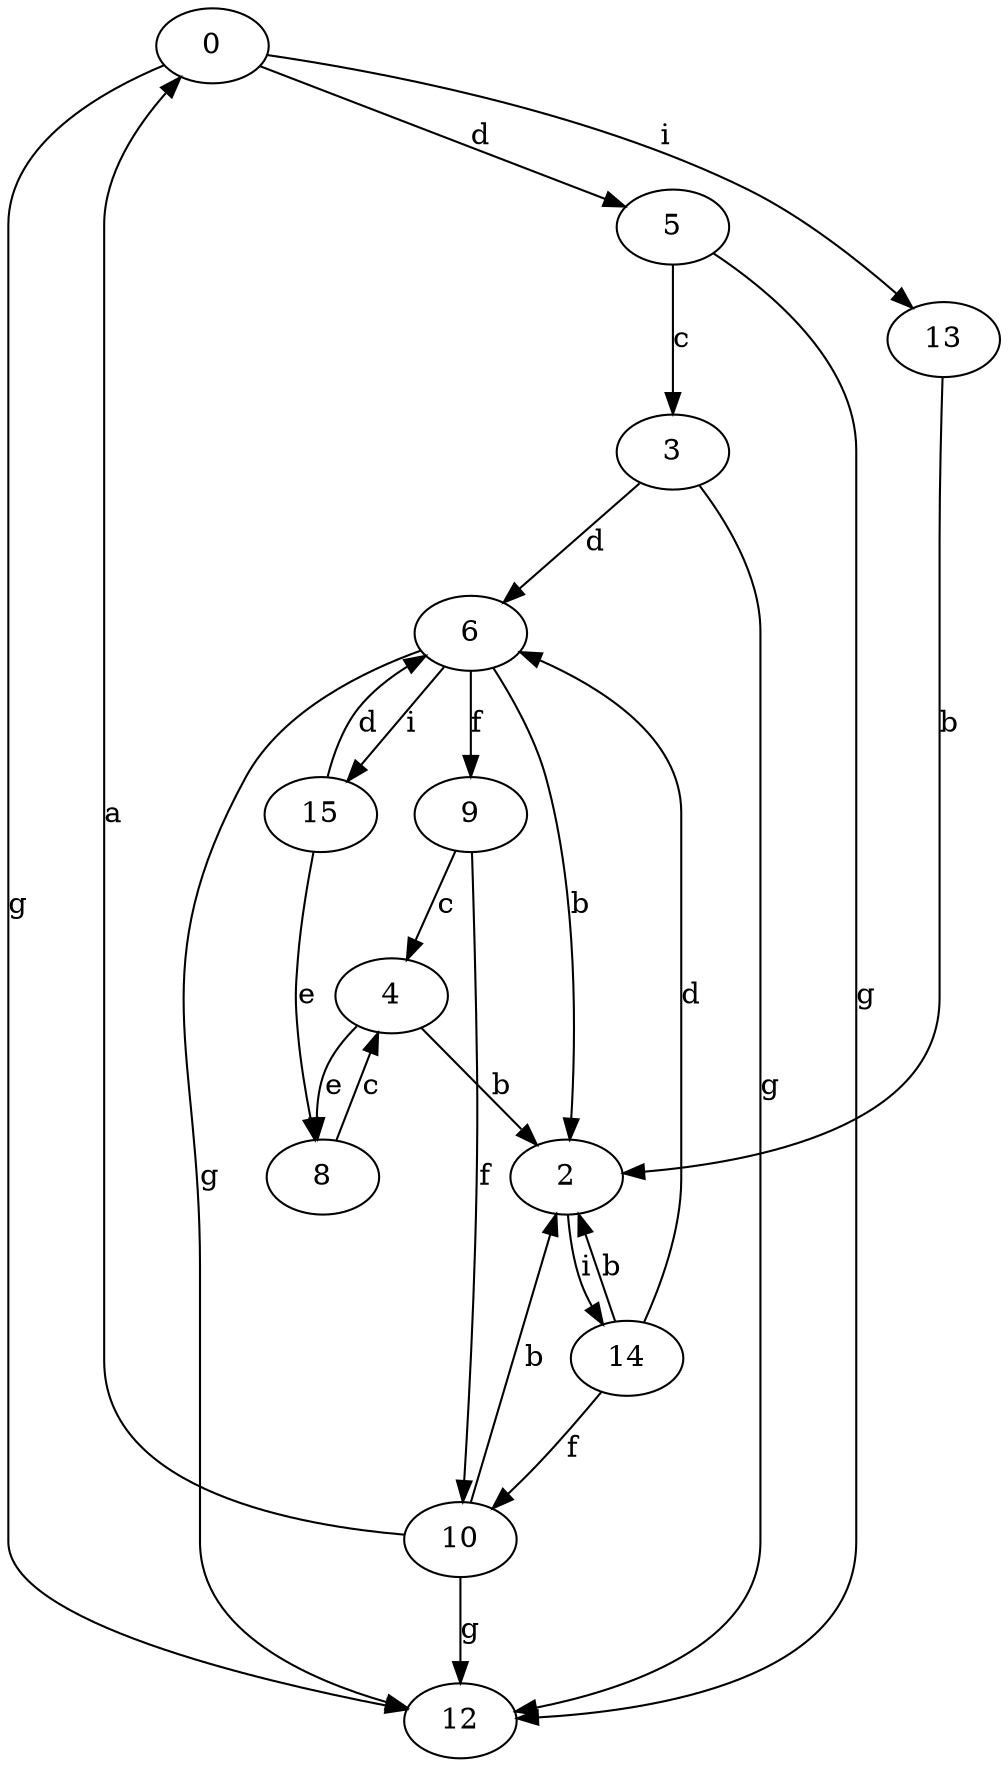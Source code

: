 strict digraph  {
0;
2;
3;
4;
5;
6;
8;
9;
10;
12;
13;
14;
15;
0 -> 5  [label=d];
0 -> 12  [label=g];
0 -> 13  [label=i];
2 -> 14  [label=i];
3 -> 6  [label=d];
3 -> 12  [label=g];
4 -> 2  [label=b];
4 -> 8  [label=e];
5 -> 3  [label=c];
5 -> 12  [label=g];
6 -> 2  [label=b];
6 -> 9  [label=f];
6 -> 12  [label=g];
6 -> 15  [label=i];
8 -> 4  [label=c];
9 -> 4  [label=c];
9 -> 10  [label=f];
10 -> 0  [label=a];
10 -> 2  [label=b];
10 -> 12  [label=g];
13 -> 2  [label=b];
14 -> 2  [label=b];
14 -> 6  [label=d];
14 -> 10  [label=f];
15 -> 6  [label=d];
15 -> 8  [label=e];
}
